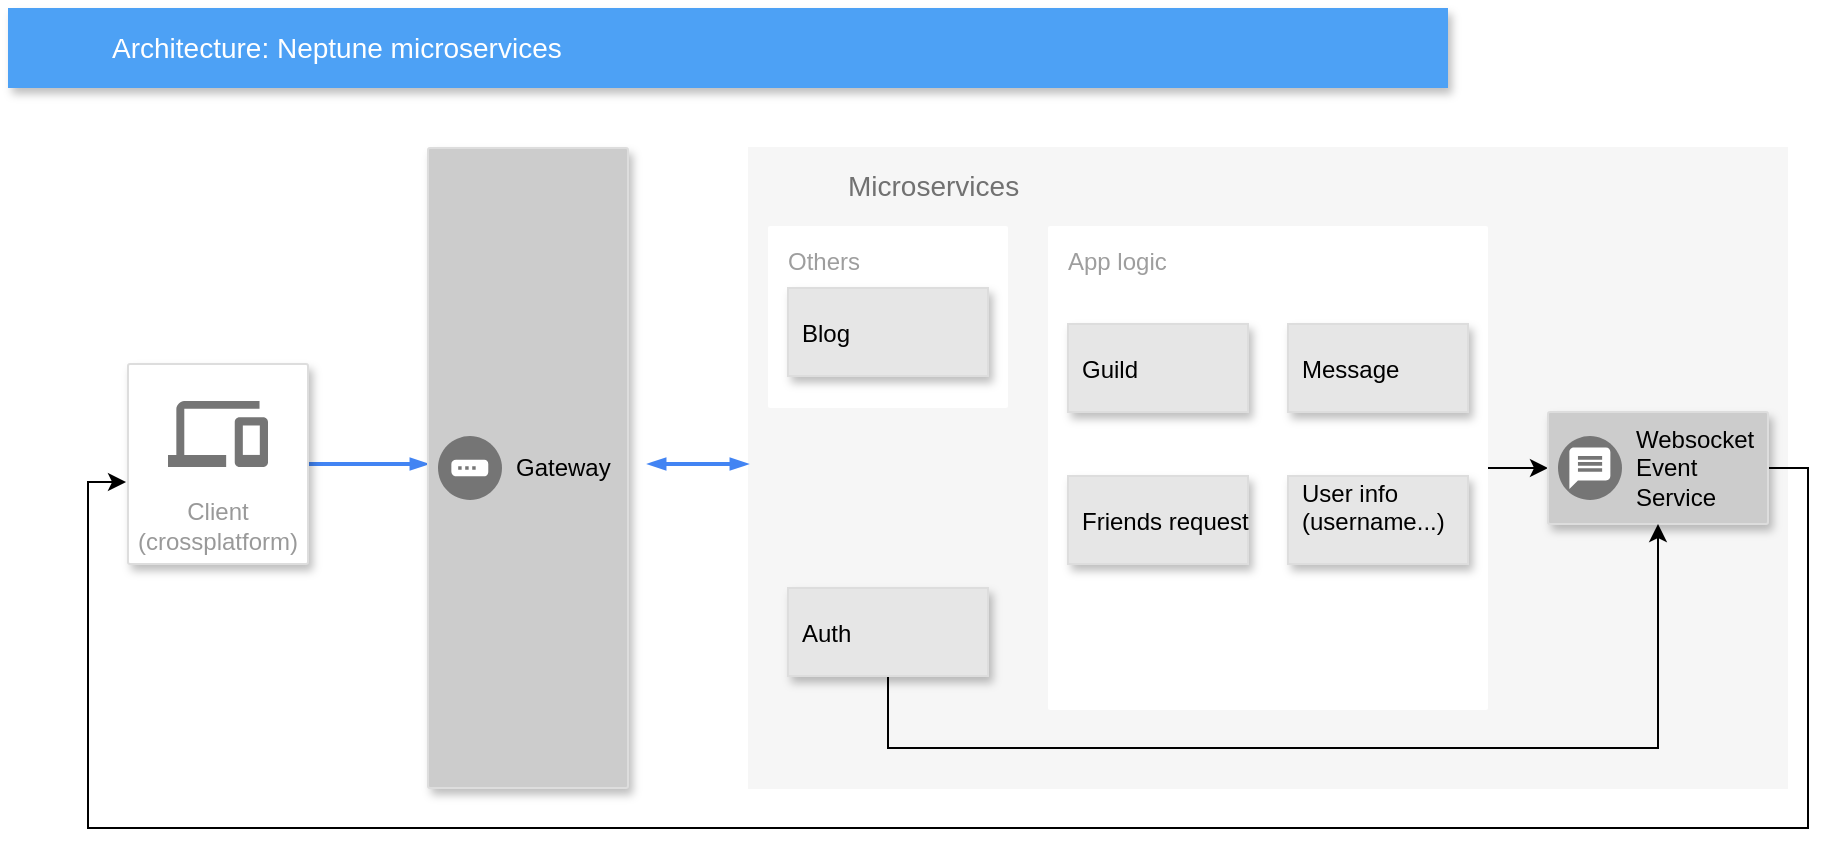<mxfile version="14.4.2" type="github">
  <diagram id="f106602c-feb2-e66a-4537-3a34d633f6aa" name="Page-1">
    <mxGraphModel dx="1182" dy="744" grid="1" gridSize="10" guides="1" tooltips="1" connect="1" arrows="1" fold="1" page="1" pageScale="1" pageWidth="1169" pageHeight="827" background="#ffffff" math="0" shadow="0">
      <root>
        <mxCell id="0" />
        <mxCell id="1" parent="0" />
        <mxCell id="14" value="&lt;div&gt;Microservices&lt;/div&gt;" style="fillColor=#F6F6F6;strokeColor=none;shadow=0;gradientColor=none;fontSize=14;align=left;spacing=10;fontColor=#717171;9E9E9E;verticalAlign=top;spacingTop=-4;fontStyle=0;spacingLeft=40;html=1;" parent="1" vertex="1">
          <mxGeometry x="600" y="109.5" width="520" height="321" as="geometry" />
        </mxCell>
        <mxCell id="818" value="Architecture: Neptune microservices" style="fillColor=#4DA1F5;strokeColor=none;shadow=1;gradientColor=none;fontSize=14;align=left;spacingLeft=50;fontColor=#ffffff;html=1;" parent="1" vertex="1">
          <mxGeometry x="230" y="40" width="720" height="40" as="geometry" />
        </mxCell>
        <mxCell id="1046" style="edgeStyle=orthogonalEdgeStyle;rounded=0;html=1;labelBackgroundColor=none;startFill=1;startSize=4;endArrow=blockThin;endFill=1;endSize=4;jettySize=auto;orthogonalLoop=1;strokeColor=#4284F3;strokeWidth=2;fontSize=12;fontColor=#000000;align=left;dashed=0;" parent="1" source="1036" edge="1">
          <mxGeometry relative="1" as="geometry">
            <Array as="points">
              <mxPoint x="440" y="268" />
              <mxPoint x="440" y="268" />
            </Array>
            <mxPoint x="440" y="268" as="targetPoint" />
          </mxGeometry>
        </mxCell>
        <mxCell id="1036" value="&lt;div&gt;Client&lt;/div&gt;&lt;div&gt;(crossplatform)&lt;/div&gt;" style="strokeColor=#dddddd;fillColor=#FFFFFF;shadow=1;strokeWidth=1;rounded=1;absoluteArcSize=1;arcSize=2;labelPosition=center;verticalLabelPosition=middle;align=center;verticalAlign=bottom;spacingLeft=0;fontColor=#999999;fontSize=12;whiteSpace=wrap;spacingBottom=2;html=1;" parent="1" vertex="1">
          <mxGeometry x="290" y="218" width="90" height="100" as="geometry" />
        </mxCell>
        <mxCell id="1037" value="" style="dashed=0;connectable=0;html=1;fillColor=#757575;strokeColor=none;shape=mxgraph.gcp2.desktop_and_mobile;part=1;" parent="1036" vertex="1">
          <mxGeometry x="0.5" width="50" height="33" relative="1" as="geometry">
            <mxPoint x="-25" y="18.5" as="offset" />
          </mxGeometry>
        </mxCell>
        <mxCell id="1048" style="edgeStyle=orthogonalEdgeStyle;rounded=0;html=1;labelBackgroundColor=none;startFill=1;startSize=4;endArrow=blockThin;endFill=1;endSize=4;jettySize=auto;orthogonalLoop=1;strokeColor=#4284F3;strokeWidth=2;fontSize=12;fontColor=#000000;align=left;dashed=0;startArrow=blockThin;" parent="1" edge="1">
          <mxGeometry relative="1" as="geometry">
            <mxPoint x="550" y="268" as="sourcePoint" />
            <mxPoint x="600" y="268" as="targetPoint" />
            <Array as="points">
              <mxPoint x="570" y="268" />
              <mxPoint x="570" y="268" />
            </Array>
          </mxGeometry>
        </mxCell>
        <mxCell id="jZHIwr5iZr9cgqpVcMpj-1056" style="edgeStyle=orthogonalEdgeStyle;rounded=0;orthogonalLoop=1;jettySize=auto;html=1;exitX=1;exitY=0.5;exitDx=0;exitDy=0;exitPerimeter=0;" parent="1" source="jZHIwr5iZr9cgqpVcMpj-1052" target="jZHIwr5iZr9cgqpVcMpj-1053" edge="1">
          <mxGeometry relative="1" as="geometry" />
        </mxCell>
        <mxCell id="jZHIwr5iZr9cgqpVcMpj-1052" value="&lt;div&gt;App logic&lt;br&gt;&lt;/div&gt;" style="points=[[0,0,0],[0.25,0,0],[0.5,0,0],[0.75,0,0],[1,0,0],[1,0.25,0],[1,0.5,0],[1,0.75,0],[1,1,0],[0.75,1,0],[0.5,1,0],[0.25,1,0],[0,1,0],[0,0.75,0],[0,0.5,0],[0,0.25,0]];rounded=1;absoluteArcSize=1;arcSize=2;html=1;strokeColor=none;gradientColor=none;shadow=0;dashed=0;fontSize=12;fontColor=#9E9E9E;align=left;verticalAlign=top;spacing=10;spacingTop=-4;" parent="1" vertex="1">
          <mxGeometry x="750" y="149" width="220" height="242" as="geometry" />
        </mxCell>
        <mxCell id="jZHIwr5iZr9cgqpVcMpj-1055" style="edgeStyle=orthogonalEdgeStyle;rounded=0;orthogonalLoop=1;jettySize=auto;html=1;exitX=1;exitY=0.5;exitDx=0;exitDy=0;entryX=-0.011;entryY=0.59;entryDx=0;entryDy=0;entryPerimeter=0;" parent="1" source="jZHIwr5iZr9cgqpVcMpj-1053" target="1036" edge="1">
          <mxGeometry relative="1" as="geometry">
            <mxPoint x="1147" y="460" as="targetPoint" />
            <Array as="points">
              <mxPoint x="1130" y="270" />
              <mxPoint x="1130" y="450" />
              <mxPoint x="270" y="450" />
              <mxPoint x="270" y="277" />
            </Array>
          </mxGeometry>
        </mxCell>
        <mxCell id="jZHIwr5iZr9cgqpVcMpj-1053" value="" style="strokeColor=#dddddd;shadow=1;strokeWidth=1;rounded=1;absoluteArcSize=1;arcSize=2;fillColor=#CCCCCC;" parent="1" vertex="1">
          <mxGeometry x="1000" y="242" width="110" height="56" as="geometry" />
        </mxCell>
        <mxCell id="jZHIwr5iZr9cgqpVcMpj-1054" value="&lt;div&gt;Websocket&lt;/div&gt;&lt;div&gt;Event&lt;/div&gt;&lt;div&gt;Service&lt;/div&gt;" style="dashed=0;connectable=0;html=1;fillColor=#757575;strokeColor=none;shape=mxgraph.gcp2.push_notification_service;part=1;labelPosition=right;verticalLabelPosition=middle;align=left;verticalAlign=middle;spacingLeft=5;fontSize=12;" parent="jZHIwr5iZr9cgqpVcMpj-1053" vertex="1">
          <mxGeometry y="0.5" width="32" height="32" relative="1" as="geometry">
            <mxPoint x="5" y="-16" as="offset" />
          </mxGeometry>
        </mxCell>
        <mxCell id="jZHIwr5iZr9cgqpVcMpj-1062" value="" style="strokeColor=#dddddd;shadow=1;strokeWidth=1;rounded=1;absoluteArcSize=1;arcSize=2;fillColor=#CCCCCC;" parent="1" vertex="1">
          <mxGeometry x="440" y="110" width="100" height="320" as="geometry" />
        </mxCell>
        <mxCell id="jZHIwr5iZr9cgqpVcMpj-1063" value="Gateway" style="dashed=0;connectable=0;html=1;fillColor=#757575;strokeColor=none;shape=mxgraph.gcp2.gateway;part=1;labelPosition=right;verticalLabelPosition=middle;align=left;verticalAlign=middle;spacingLeft=5;fontSize=12;" parent="jZHIwr5iZr9cgqpVcMpj-1062" vertex="1">
          <mxGeometry y="0.5" width="32" height="32" relative="1" as="geometry">
            <mxPoint x="5" y="-16" as="offset" />
          </mxGeometry>
        </mxCell>
        <mxCell id="jZHIwr5iZr9cgqpVcMpj-1064" value="Guild" style="dashed=0;strokeColor=#dddddd;shadow=1;strokeWidth=1;labelPosition=center;verticalLabelPosition=middle;align=left;verticalAlign=middle;spacingLeft=5;fontSize=12;fillColor=#E6E6E6;" parent="1" vertex="1">
          <mxGeometry x="760" y="198" width="90" height="44" as="geometry" />
        </mxCell>
        <mxCell id="jZHIwr5iZr9cgqpVcMpj-1065" value="Message" style="dashed=0;strokeColor=#dddddd;shadow=1;strokeWidth=1;labelPosition=center;verticalLabelPosition=middle;align=left;verticalAlign=middle;spacingLeft=5;fontSize=12;fillColor=#E6E6E6;" parent="1" vertex="1">
          <mxGeometry x="870" y="198" width="90" height="44" as="geometry" />
        </mxCell>
        <mxCell id="jZHIwr5iZr9cgqpVcMpj-1066" value="Friends request" style="dashed=0;strokeColor=#dddddd;shadow=1;strokeWidth=1;labelPosition=center;verticalLabelPosition=middle;align=left;verticalAlign=middle;spacingLeft=5;fontSize=12;fillColor=#E6E6E6;" parent="1" vertex="1">
          <mxGeometry x="760" y="274" width="90" height="44" as="geometry" />
        </mxCell>
        <mxCell id="jZHIwr5iZr9cgqpVcMpj-1068" value="User info&#xa;(username...)&#xa;" style="dashed=0;strokeColor=#dddddd;shadow=1;strokeWidth=1;labelPosition=center;verticalLabelPosition=middle;align=left;verticalAlign=middle;spacingLeft=5;fontSize=12;fillColor=#E6E6E6;" parent="1" vertex="1">
          <mxGeometry x="870" y="274" width="90" height="44" as="geometry" />
        </mxCell>
        <mxCell id="jZHIwr5iZr9cgqpVcMpj-1071" style="edgeStyle=orthogonalEdgeStyle;rounded=0;orthogonalLoop=1;jettySize=auto;html=1;entryX=0.5;entryY=1;entryDx=0;entryDy=0;" parent="1" source="jZHIwr5iZr9cgqpVcMpj-1069" target="jZHIwr5iZr9cgqpVcMpj-1053" edge="1">
          <mxGeometry relative="1" as="geometry">
            <mxPoint x="1055" y="320" as="targetPoint" />
            <Array as="points">
              <mxPoint x="670" y="410" />
              <mxPoint x="1055" y="410" />
            </Array>
          </mxGeometry>
        </mxCell>
        <mxCell id="jZHIwr5iZr9cgqpVcMpj-1069" value="Auth" style="dashed=0;strokeColor=#dddddd;shadow=1;strokeWidth=1;labelPosition=center;verticalLabelPosition=middle;align=left;verticalAlign=middle;spacingLeft=5;fontSize=12;fillColor=#E6E6E6;" parent="1" vertex="1">
          <mxGeometry x="620" y="330" width="100" height="44" as="geometry" />
        </mxCell>
        <mxCell id="jZHIwr5iZr9cgqpVcMpj-1073" value="Others" style="points=[[0,0,0],[0.25,0,0],[0.5,0,0],[0.75,0,0],[1,0,0],[1,0.25,0],[1,0.5,0],[1,0.75,0],[1,1,0],[0.75,1,0],[0.5,1,0],[0.25,1,0],[0,1,0],[0,0.75,0],[0,0.5,0],[0,0.25,0]];rounded=1;absoluteArcSize=1;arcSize=2;html=1;strokeColor=none;gradientColor=none;shadow=0;dashed=0;fontSize=12;fontColor=#9E9E9E;align=left;verticalAlign=top;spacing=10;spacingTop=-4;" parent="1" vertex="1">
          <mxGeometry x="610" y="149" width="120" height="91" as="geometry" />
        </mxCell>
        <mxCell id="jZHIwr5iZr9cgqpVcMpj-1074" value="Blog" style="dashed=0;strokeColor=#dddddd;shadow=1;strokeWidth=1;labelPosition=center;verticalLabelPosition=middle;align=left;verticalAlign=middle;spacingLeft=5;fontSize=12;fillColor=#E6E6E6;" parent="1" vertex="1">
          <mxGeometry x="620" y="180" width="100" height="44" as="geometry" />
        </mxCell>
      </root>
    </mxGraphModel>
  </diagram>
</mxfile>
